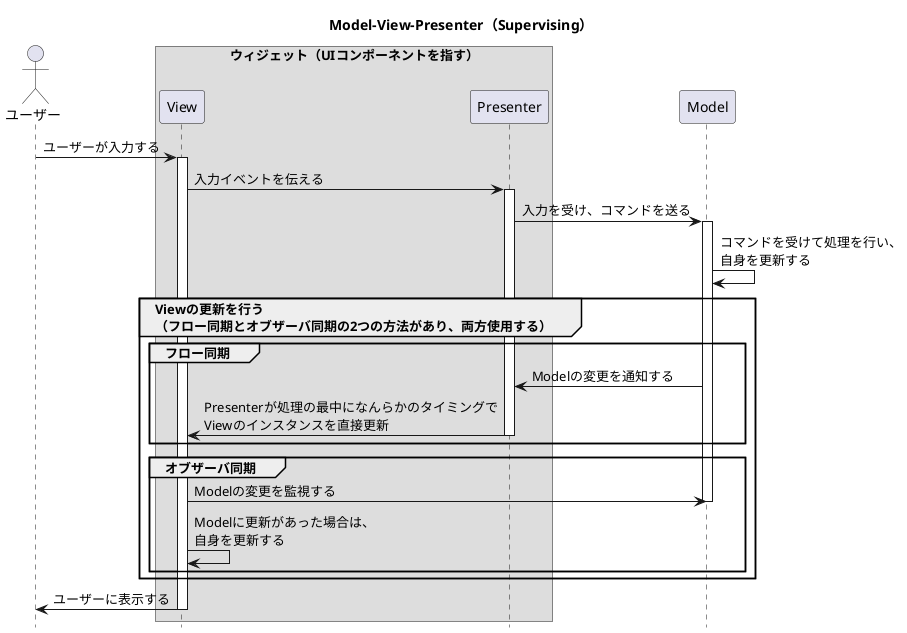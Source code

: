 @startuml

title Model-View-Presenter（Supervising）

hide footbox

actor ユーザー as user
box ウィジェット（UIコンポーネントを指す）
participant View as view
participant Presenter as presenter
end box
participant Model as model

user -> view: ユーザーが入力する
activate view

view -> presenter: 入力イベントを伝える
activate presenter

presenter -> model: 入力を受け、コマンドを送る
activate model

model -> model: コマンドを受けて処理を行い、\n自身を更新する

group Viewの更新を行う\n（フロー同期とオブザーバ同期の2つの方法があり、両方使用する）
  group フロー同期
    model -> presenter: Modelの変更を通知する
    presenter -> view: Presenterが処理の最中になんらかのタイミングで\nViewのインスタンスを直接更新
    deactivate presenter
  end 

  group オブザーバ同期
    view -> model: Modelの変更を監視する
    deactivate model
    view -> view: Modelに更新があった場合は、\n自身を更新する
  end
end

view -> user: ユーザーに表示する
deactivate view

@enduml
